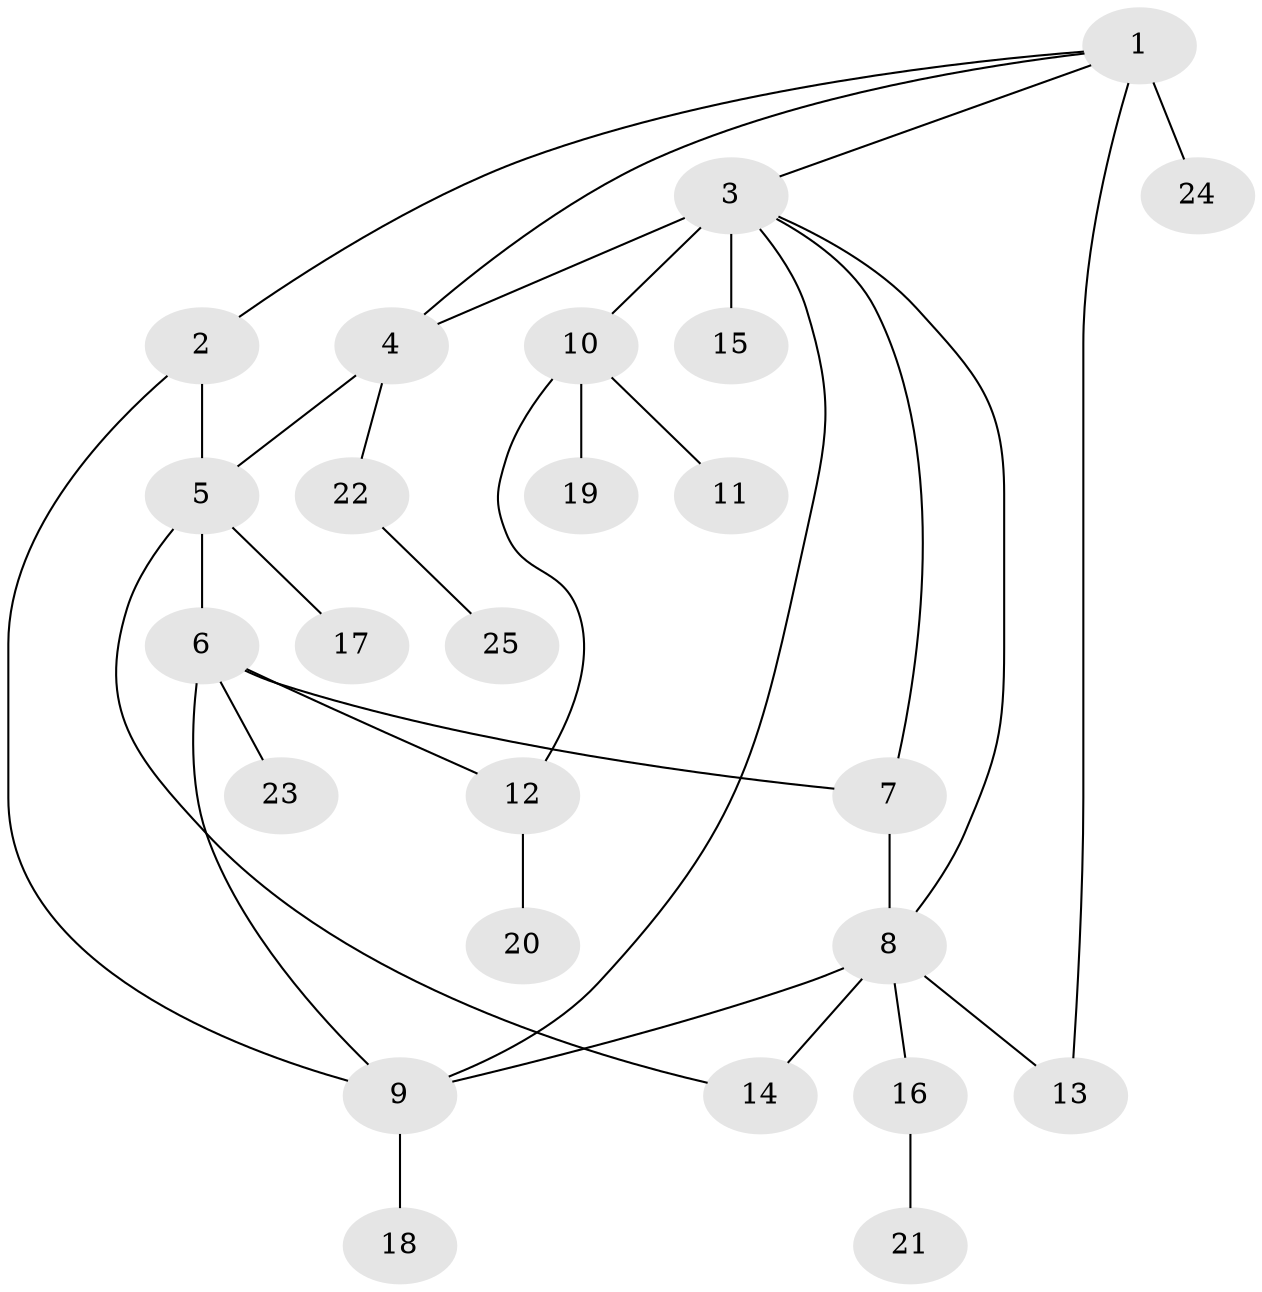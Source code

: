// original degree distribution, {9: 0.02040816326530612, 5: 0.10204081632653061, 6: 0.04081632653061224, 8: 0.04081632653061224, 4: 0.02040816326530612, 1: 0.5510204081632653, 3: 0.061224489795918366, 2: 0.16326530612244897}
// Generated by graph-tools (version 1.1) at 2025/37/03/09/25 02:37:25]
// undirected, 25 vertices, 34 edges
graph export_dot {
graph [start="1"]
  node [color=gray90,style=filled];
  1;
  2;
  3;
  4;
  5;
  6;
  7;
  8;
  9;
  10;
  11;
  12;
  13;
  14;
  15;
  16;
  17;
  18;
  19;
  20;
  21;
  22;
  23;
  24;
  25;
  1 -- 2 [weight=1.0];
  1 -- 3 [weight=1.0];
  1 -- 4 [weight=1.0];
  1 -- 13 [weight=1.0];
  1 -- 24 [weight=4.0];
  2 -- 5 [weight=2.0];
  2 -- 9 [weight=1.0];
  3 -- 4 [weight=1.0];
  3 -- 7 [weight=1.0];
  3 -- 8 [weight=1.0];
  3 -- 9 [weight=1.0];
  3 -- 10 [weight=1.0];
  3 -- 15 [weight=3.0];
  4 -- 5 [weight=1.0];
  4 -- 22 [weight=1.0];
  5 -- 6 [weight=1.0];
  5 -- 14 [weight=1.0];
  5 -- 17 [weight=1.0];
  6 -- 7 [weight=1.0];
  6 -- 9 [weight=1.0];
  6 -- 12 [weight=1.0];
  6 -- 23 [weight=1.0];
  7 -- 8 [weight=1.0];
  8 -- 9 [weight=1.0];
  8 -- 13 [weight=1.0];
  8 -- 14 [weight=2.0];
  8 -- 16 [weight=1.0];
  9 -- 18 [weight=2.0];
  10 -- 11 [weight=1.0];
  10 -- 12 [weight=1.0];
  10 -- 19 [weight=1.0];
  12 -- 20 [weight=1.0];
  16 -- 21 [weight=1.0];
  22 -- 25 [weight=1.0];
}
